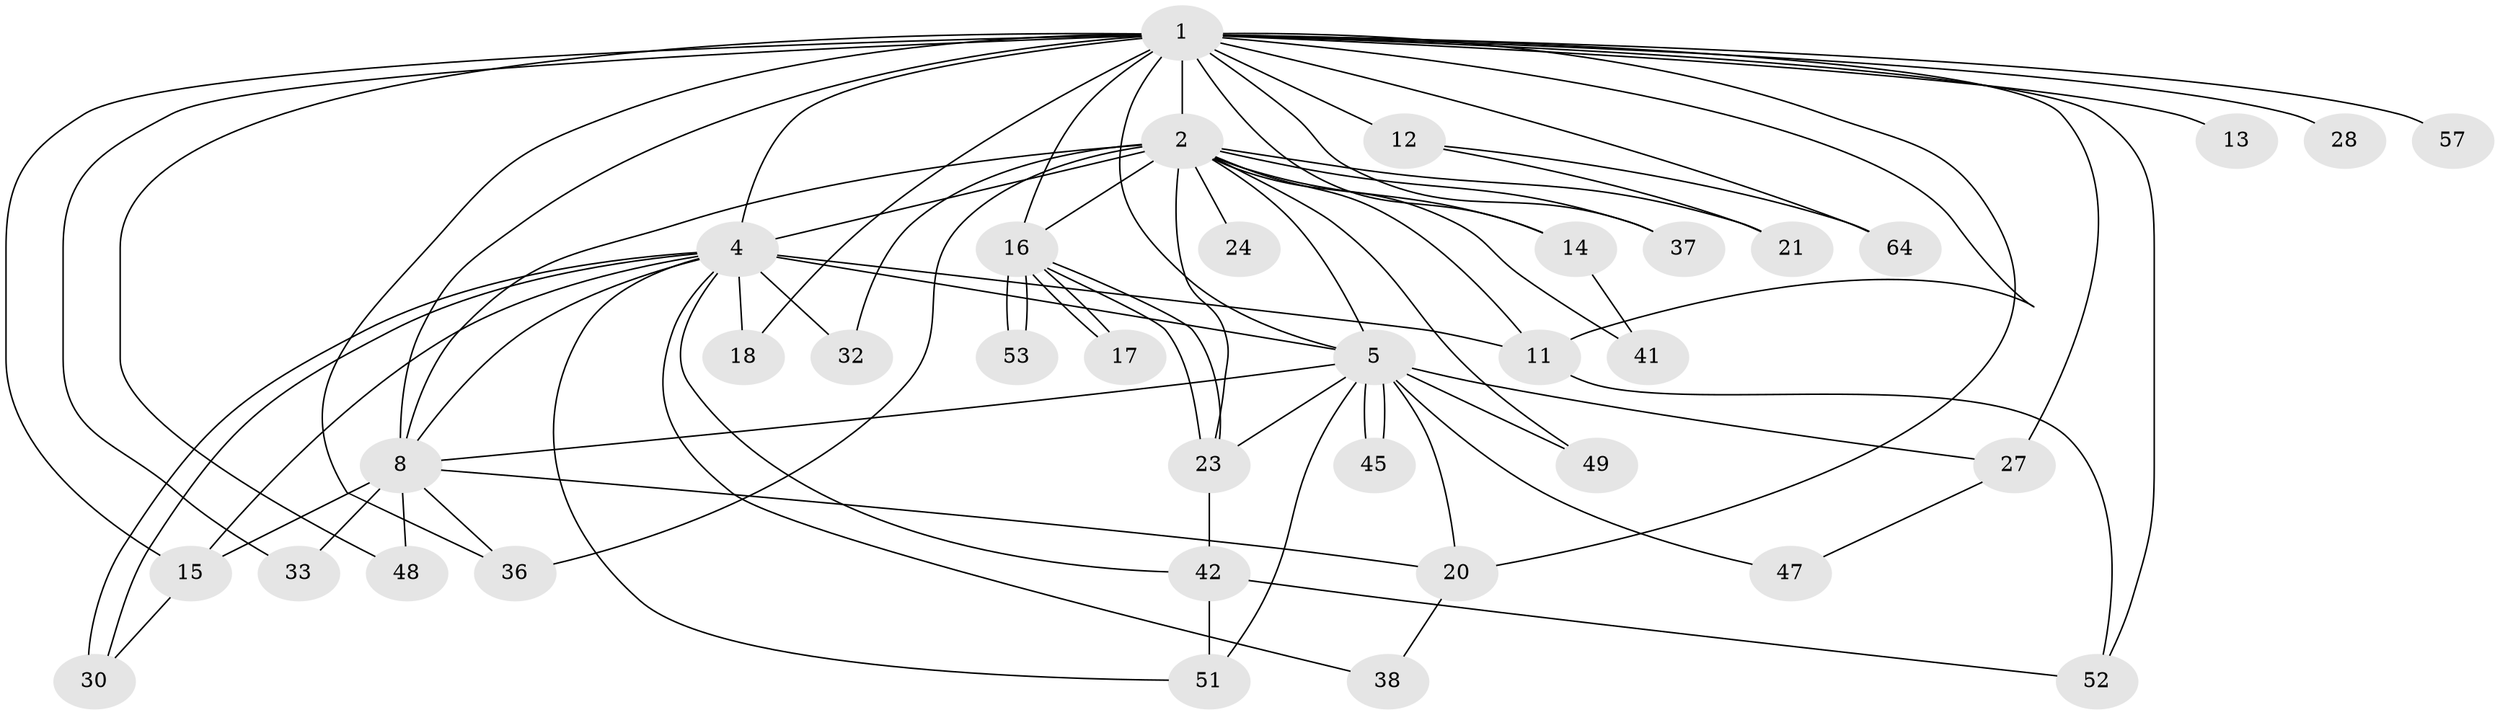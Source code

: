 // original degree distribution, {16: 0.0136986301369863, 13: 0.0136986301369863, 17: 0.0136986301369863, 21: 0.0410958904109589, 15: 0.0136986301369863, 19: 0.0273972602739726, 11: 0.0136986301369863, 4: 0.1095890410958904, 5: 0.0410958904109589, 2: 0.547945205479452, 9: 0.0136986301369863, 3: 0.1506849315068493}
// Generated by graph-tools (version 1.1) at 2025/13/03/09/25 04:13:45]
// undirected, 36 vertices, 76 edges
graph export_dot {
graph [start="1"]
  node [color=gray90,style=filled];
  1 [super="+7+3"];
  2 [super="+6+29+10"];
  4 [super="+56+43"];
  5 [super="+25+70+26+46"];
  8 [super="+59+35+50"];
  11;
  12;
  13;
  14;
  15;
  16 [super="+22"];
  17;
  18 [super="+31"];
  20 [super="+63"];
  21;
  23 [super="+68"];
  24;
  27;
  28;
  30 [super="+73"];
  32;
  33 [super="+62"];
  36 [super="+44"];
  37;
  38;
  41;
  42;
  45;
  47;
  48;
  49;
  51 [super="+55"];
  52 [super="+61"];
  53;
  57;
  64;
  1 -- 2 [weight=14];
  1 -- 4 [weight=4];
  1 -- 5 [weight=6];
  1 -- 8 [weight=8];
  1 -- 12 [weight=3];
  1 -- 15;
  1 -- 16;
  1 -- 37;
  1 -- 52;
  1 -- 57 [weight=2];
  1 -- 64;
  1 -- 14;
  1 -- 20 [weight=2];
  1 -- 28 [weight=2];
  1 -- 33;
  1 -- 36;
  1 -- 11;
  1 -- 13 [weight=2];
  1 -- 48;
  1 -- 18;
  1 -- 27;
  2 -- 4 [weight=4];
  2 -- 5 [weight=5];
  2 -- 8 [weight=4];
  2 -- 21;
  2 -- 24 [weight=2];
  2 -- 11;
  2 -- 16 [weight=2];
  2 -- 23;
  2 -- 32;
  2 -- 37;
  2 -- 49;
  2 -- 41;
  2 -- 14 [weight=2];
  2 -- 36;
  4 -- 5 [weight=2];
  4 -- 8;
  4 -- 11;
  4 -- 15;
  4 -- 18 [weight=3];
  4 -- 30;
  4 -- 30;
  4 -- 32;
  4 -- 38;
  4 -- 42;
  4 -- 51;
  5 -- 8;
  5 -- 45;
  5 -- 45;
  5 -- 47;
  5 -- 49;
  5 -- 27;
  5 -- 23;
  5 -- 51;
  5 -- 20;
  8 -- 20;
  8 -- 36;
  8 -- 48;
  8 -- 33;
  8 -- 15;
  11 -- 52;
  12 -- 21;
  12 -- 64;
  14 -- 41;
  15 -- 30;
  16 -- 17;
  16 -- 17;
  16 -- 23;
  16 -- 23;
  16 -- 53;
  16 -- 53;
  20 -- 38;
  23 -- 42;
  27 -- 47;
  42 -- 51;
  42 -- 52;
}
